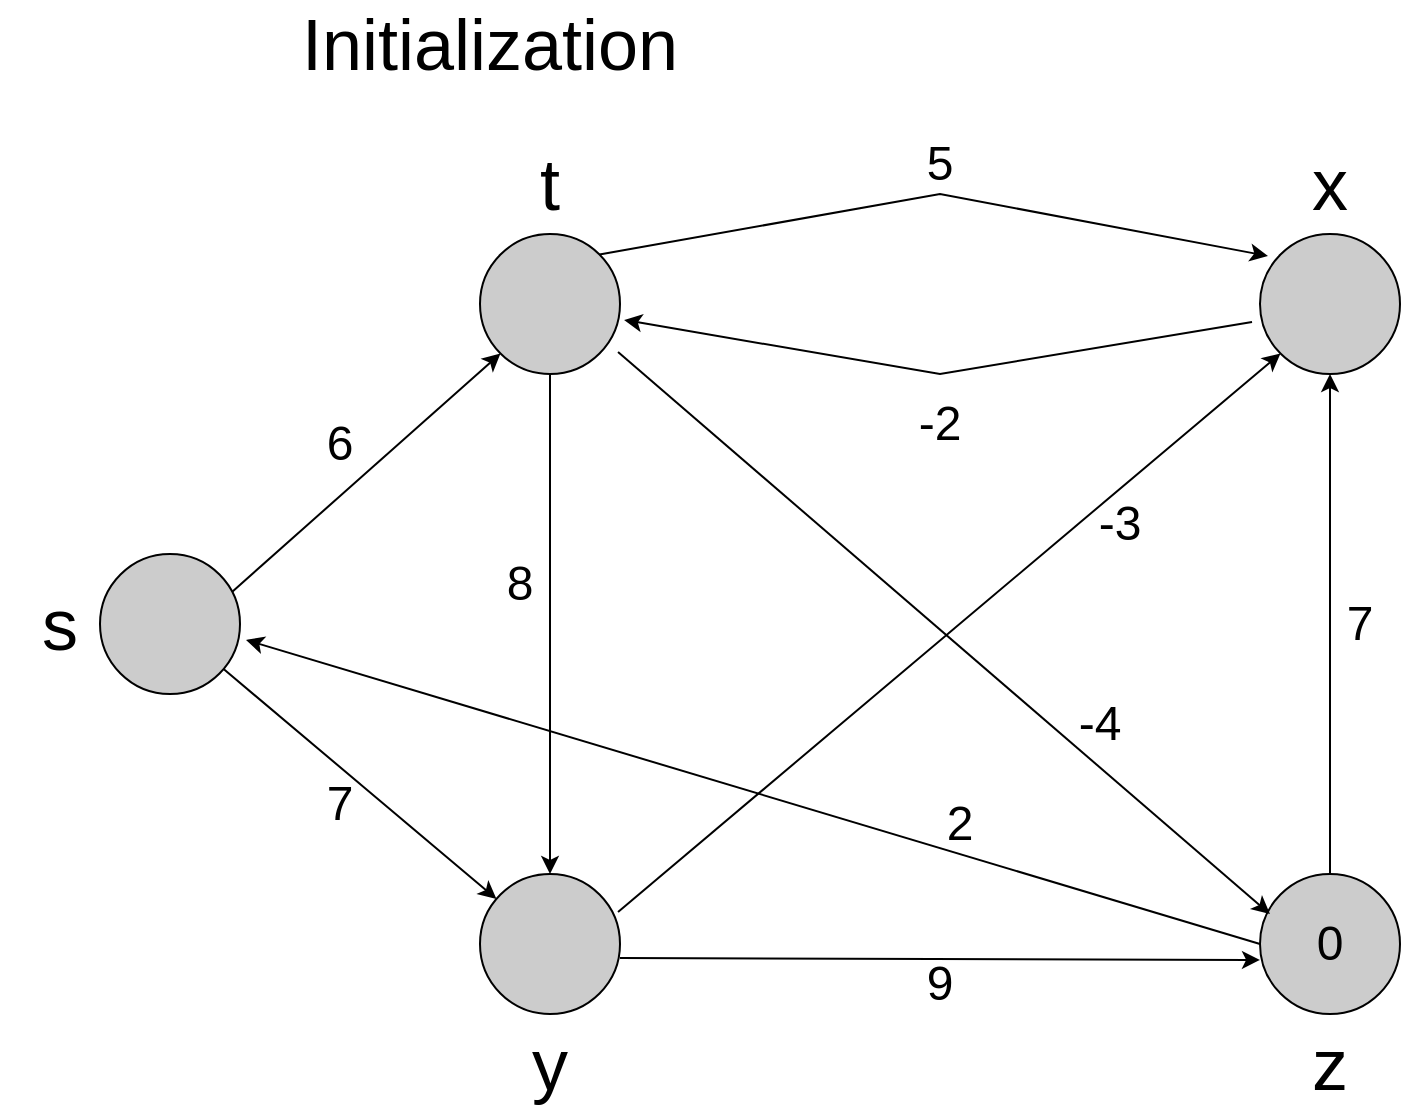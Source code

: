 <mxfile version="22.0.3" type="device">
  <diagram name="Page-1" id="cXSQKKOMePguXqx7XG5u">
    <mxGraphModel dx="1418" dy="820" grid="1" gridSize="10" guides="1" tooltips="1" connect="1" arrows="1" fold="1" page="1" pageScale="1" pageWidth="850" pageHeight="1100" math="0" shadow="0">
      <root>
        <mxCell id="0" />
        <mxCell id="1" parent="0" />
        <mxCell id="VH9nwzgeH6Tg8-Pe4hsY-1" value="" style="ellipse;whiteSpace=wrap;html=1;aspect=fixed;fillColor=#CCCCCC;" vertex="1" parent="1">
          <mxGeometry x="240" y="150" width="70" height="70" as="geometry" />
        </mxCell>
        <mxCell id="VH9nwzgeH6Tg8-Pe4hsY-2" value="" style="ellipse;whiteSpace=wrap;html=1;aspect=fixed;fillColor=#CCCCCC;" vertex="1" parent="1">
          <mxGeometry x="50" y="310" width="70" height="70" as="geometry" />
        </mxCell>
        <mxCell id="VH9nwzgeH6Tg8-Pe4hsY-3" value="" style="ellipse;whiteSpace=wrap;html=1;aspect=fixed;fillColor=#CCCCCC;" vertex="1" parent="1">
          <mxGeometry x="630" y="150" width="70" height="70" as="geometry" />
        </mxCell>
        <mxCell id="VH9nwzgeH6Tg8-Pe4hsY-4" value="" style="ellipse;whiteSpace=wrap;html=1;aspect=fixed;fillColor=#CCCCCC;" vertex="1" parent="1">
          <mxGeometry x="630" y="470" width="70" height="70" as="geometry" />
        </mxCell>
        <mxCell id="VH9nwzgeH6Tg8-Pe4hsY-5" value="" style="ellipse;whiteSpace=wrap;html=1;aspect=fixed;fillColor=#CCCCCC;" vertex="1" parent="1">
          <mxGeometry x="240" y="470" width="70" height="70" as="geometry" />
        </mxCell>
        <mxCell id="VH9nwzgeH6Tg8-Pe4hsY-6" value="" style="endArrow=classic;html=1;rounded=0;exitX=0.943;exitY=0.271;exitDx=0;exitDy=0;exitPerimeter=0;entryX=0;entryY=1;entryDx=0;entryDy=0;" edge="1" parent="1" source="VH9nwzgeH6Tg8-Pe4hsY-2" target="VH9nwzgeH6Tg8-Pe4hsY-1">
          <mxGeometry width="50" height="50" relative="1" as="geometry">
            <mxPoint x="150" y="300" as="sourcePoint" />
            <mxPoint x="200" y="250" as="targetPoint" />
          </mxGeometry>
        </mxCell>
        <mxCell id="VH9nwzgeH6Tg8-Pe4hsY-7" value="" style="endArrow=classic;html=1;rounded=0;" edge="1" parent="1" source="VH9nwzgeH6Tg8-Pe4hsY-2" target="VH9nwzgeH6Tg8-Pe4hsY-5">
          <mxGeometry width="50" height="50" relative="1" as="geometry">
            <mxPoint x="130" y="460" as="sourcePoint" />
            <mxPoint x="180" y="410" as="targetPoint" />
          </mxGeometry>
        </mxCell>
        <mxCell id="VH9nwzgeH6Tg8-Pe4hsY-8" value="" style="endArrow=classic;html=1;rounded=0;exitX=0.5;exitY=1;exitDx=0;exitDy=0;entryX=0.5;entryY=0;entryDx=0;entryDy=0;" edge="1" parent="1" source="VH9nwzgeH6Tg8-Pe4hsY-1" target="VH9nwzgeH6Tg8-Pe4hsY-5">
          <mxGeometry width="50" height="50" relative="1" as="geometry">
            <mxPoint x="320" y="350" as="sourcePoint" />
            <mxPoint x="310" y="430" as="targetPoint" />
          </mxGeometry>
        </mxCell>
        <mxCell id="VH9nwzgeH6Tg8-Pe4hsY-9" value="" style="endArrow=classic;html=1;rounded=0;exitX=0.986;exitY=0.843;exitDx=0;exitDy=0;exitPerimeter=0;entryX=0.071;entryY=0.286;entryDx=0;entryDy=0;entryPerimeter=0;" edge="1" parent="1" source="VH9nwzgeH6Tg8-Pe4hsY-1" target="VH9nwzgeH6Tg8-Pe4hsY-4">
          <mxGeometry width="50" height="50" relative="1" as="geometry">
            <mxPoint x="390" y="310" as="sourcePoint" />
            <mxPoint x="440" y="260" as="targetPoint" />
          </mxGeometry>
        </mxCell>
        <mxCell id="VH9nwzgeH6Tg8-Pe4hsY-10" value="" style="endArrow=classic;html=1;rounded=0;exitX=0.986;exitY=0.271;exitDx=0;exitDy=0;exitPerimeter=0;entryX=0;entryY=1;entryDx=0;entryDy=0;" edge="1" parent="1" source="VH9nwzgeH6Tg8-Pe4hsY-5" target="VH9nwzgeH6Tg8-Pe4hsY-3">
          <mxGeometry width="50" height="50" relative="1" as="geometry">
            <mxPoint x="350" y="440" as="sourcePoint" />
            <mxPoint x="400" y="390" as="targetPoint" />
          </mxGeometry>
        </mxCell>
        <mxCell id="VH9nwzgeH6Tg8-Pe4hsY-11" value="" style="endArrow=classic;html=1;rounded=0;exitX=1;exitY=0.6;exitDx=0;exitDy=0;exitPerimeter=0;entryX=0;entryY=0.614;entryDx=0;entryDy=0;entryPerimeter=0;" edge="1" parent="1" source="VH9nwzgeH6Tg8-Pe4hsY-5" target="VH9nwzgeH6Tg8-Pe4hsY-4">
          <mxGeometry width="50" height="50" relative="1" as="geometry">
            <mxPoint x="410" y="520" as="sourcePoint" />
            <mxPoint x="460" y="470" as="targetPoint" />
          </mxGeometry>
        </mxCell>
        <mxCell id="VH9nwzgeH6Tg8-Pe4hsY-12" value="" style="endArrow=classic;html=1;rounded=0;exitX=0.5;exitY=0;exitDx=0;exitDy=0;entryX=0.5;entryY=1;entryDx=0;entryDy=0;" edge="1" parent="1" source="VH9nwzgeH6Tg8-Pe4hsY-4" target="VH9nwzgeH6Tg8-Pe4hsY-3">
          <mxGeometry width="50" height="50" relative="1" as="geometry">
            <mxPoint x="720" y="380" as="sourcePoint" />
            <mxPoint x="770" y="330" as="targetPoint" />
          </mxGeometry>
        </mxCell>
        <mxCell id="VH9nwzgeH6Tg8-Pe4hsY-14" value="" style="endArrow=classic;html=1;rounded=0;exitX=1;exitY=0;exitDx=0;exitDy=0;entryX=0.057;entryY=0.157;entryDx=0;entryDy=0;entryPerimeter=0;" edge="1" parent="1" source="VH9nwzgeH6Tg8-Pe4hsY-1" target="VH9nwzgeH6Tg8-Pe4hsY-3">
          <mxGeometry width="50" height="50" relative="1" as="geometry">
            <mxPoint x="420" y="160" as="sourcePoint" />
            <mxPoint x="630" y="150" as="targetPoint" />
            <Array as="points">
              <mxPoint x="470" y="130" />
            </Array>
          </mxGeometry>
        </mxCell>
        <mxCell id="VH9nwzgeH6Tg8-Pe4hsY-15" value="" style="endArrow=classic;html=1;rounded=0;exitX=-0.057;exitY=0.629;exitDx=0;exitDy=0;exitPerimeter=0;entryX=1.029;entryY=0.614;entryDx=0;entryDy=0;entryPerimeter=0;" edge="1" parent="1" source="VH9nwzgeH6Tg8-Pe4hsY-3" target="VH9nwzgeH6Tg8-Pe4hsY-1">
          <mxGeometry width="50" height="50" relative="1" as="geometry">
            <mxPoint x="480" y="240" as="sourcePoint" />
            <mxPoint x="530" y="190" as="targetPoint" />
            <Array as="points">
              <mxPoint x="470" y="220" />
            </Array>
          </mxGeometry>
        </mxCell>
        <mxCell id="VH9nwzgeH6Tg8-Pe4hsY-16" value="" style="endArrow=classic;html=1;rounded=0;exitX=0;exitY=0.5;exitDx=0;exitDy=0;entryX=1.043;entryY=0.614;entryDx=0;entryDy=0;entryPerimeter=0;" edge="1" parent="1" source="VH9nwzgeH6Tg8-Pe4hsY-4" target="VH9nwzgeH6Tg8-Pe4hsY-2">
          <mxGeometry width="50" height="50" relative="1" as="geometry">
            <mxPoint x="470" y="470" as="sourcePoint" />
            <mxPoint x="520" y="420" as="targetPoint" />
          </mxGeometry>
        </mxCell>
        <mxCell id="VH9nwzgeH6Tg8-Pe4hsY-17" value="&lt;font style=&quot;font-size: 36px;&quot;&gt;t&lt;/font&gt;" style="text;html=1;strokeColor=none;fillColor=none;align=center;verticalAlign=middle;whiteSpace=wrap;rounded=0;" vertex="1" parent="1">
          <mxGeometry x="245" y="110" width="60" height="30" as="geometry" />
        </mxCell>
        <mxCell id="VH9nwzgeH6Tg8-Pe4hsY-18" value="&lt;font style=&quot;font-size: 36px;&quot;&gt;x&lt;/font&gt;" style="text;html=1;strokeColor=none;fillColor=none;align=center;verticalAlign=middle;whiteSpace=wrap;rounded=0;" vertex="1" parent="1">
          <mxGeometry x="635" y="110" width="60" height="30" as="geometry" />
        </mxCell>
        <mxCell id="VH9nwzgeH6Tg8-Pe4hsY-19" value="&lt;font style=&quot;font-size: 36px;&quot;&gt;s&lt;/font&gt;" style="text;html=1;strokeColor=none;fillColor=none;align=center;verticalAlign=middle;whiteSpace=wrap;rounded=0;" vertex="1" parent="1">
          <mxGeometry y="330" width="60" height="30" as="geometry" />
        </mxCell>
        <mxCell id="VH9nwzgeH6Tg8-Pe4hsY-20" value="&lt;font style=&quot;font-size: 36px;&quot;&gt;y&lt;/font&gt;" style="text;html=1;strokeColor=none;fillColor=none;align=center;verticalAlign=middle;whiteSpace=wrap;rounded=0;" vertex="1" parent="1">
          <mxGeometry x="245" y="550" width="60" height="30" as="geometry" />
        </mxCell>
        <mxCell id="VH9nwzgeH6Tg8-Pe4hsY-21" value="&lt;font style=&quot;font-size: 36px;&quot;&gt;z&lt;/font&gt;" style="text;html=1;strokeColor=none;fillColor=none;align=center;verticalAlign=middle;whiteSpace=wrap;rounded=0;" vertex="1" parent="1">
          <mxGeometry x="635" y="550" width="60" height="30" as="geometry" />
        </mxCell>
        <mxCell id="VH9nwzgeH6Tg8-Pe4hsY-22" value="&lt;font style=&quot;font-size: 24px;&quot;&gt;5&lt;/font&gt;" style="text;html=1;strokeColor=none;fillColor=none;align=center;verticalAlign=middle;whiteSpace=wrap;rounded=0;" vertex="1" parent="1">
          <mxGeometry x="440" y="100" width="60" height="30" as="geometry" />
        </mxCell>
        <mxCell id="VH9nwzgeH6Tg8-Pe4hsY-23" value="&lt;font style=&quot;font-size: 24px;&quot;&gt;-2&lt;/font&gt;" style="text;html=1;strokeColor=none;fillColor=none;align=center;verticalAlign=middle;whiteSpace=wrap;rounded=0;" vertex="1" parent="1">
          <mxGeometry x="440" y="230" width="60" height="30" as="geometry" />
        </mxCell>
        <mxCell id="VH9nwzgeH6Tg8-Pe4hsY-24" value="&lt;font style=&quot;font-size: 24px;&quot;&gt;6&lt;/font&gt;" style="text;html=1;strokeColor=none;fillColor=none;align=center;verticalAlign=middle;whiteSpace=wrap;rounded=0;" vertex="1" parent="1">
          <mxGeometry x="140" y="240" width="60" height="30" as="geometry" />
        </mxCell>
        <mxCell id="VH9nwzgeH6Tg8-Pe4hsY-25" value="&lt;font style=&quot;font-size: 24px;&quot;&gt;-3&lt;/font&gt;" style="text;html=1;strokeColor=none;fillColor=none;align=center;verticalAlign=middle;whiteSpace=wrap;rounded=0;" vertex="1" parent="1">
          <mxGeometry x="530" y="280" width="60" height="30" as="geometry" />
        </mxCell>
        <mxCell id="VH9nwzgeH6Tg8-Pe4hsY-26" value="&lt;font style=&quot;font-size: 24px;&quot;&gt;2&lt;/font&gt;" style="text;html=1;strokeColor=none;fillColor=none;align=center;verticalAlign=middle;whiteSpace=wrap;rounded=0;" vertex="1" parent="1">
          <mxGeometry x="450" y="430" width="60" height="30" as="geometry" />
        </mxCell>
        <mxCell id="VH9nwzgeH6Tg8-Pe4hsY-27" value="&lt;font style=&quot;font-size: 24px;&quot;&gt;9&lt;/font&gt;" style="text;html=1;strokeColor=none;fillColor=none;align=center;verticalAlign=middle;whiteSpace=wrap;rounded=0;" vertex="1" parent="1">
          <mxGeometry x="440" y="510" width="60" height="30" as="geometry" />
        </mxCell>
        <mxCell id="VH9nwzgeH6Tg8-Pe4hsY-28" value="&lt;font style=&quot;font-size: 24px;&quot;&gt;7&lt;/font&gt;" style="text;html=1;strokeColor=none;fillColor=none;align=center;verticalAlign=middle;whiteSpace=wrap;rounded=0;" vertex="1" parent="1">
          <mxGeometry x="140" y="420" width="60" height="30" as="geometry" />
        </mxCell>
        <mxCell id="VH9nwzgeH6Tg8-Pe4hsY-29" value="&lt;font style=&quot;font-size: 24px;&quot;&gt;8&lt;/font&gt;" style="text;html=1;strokeColor=none;fillColor=none;align=center;verticalAlign=middle;whiteSpace=wrap;rounded=0;" vertex="1" parent="1">
          <mxGeometry x="230" y="310" width="60" height="30" as="geometry" />
        </mxCell>
        <mxCell id="VH9nwzgeH6Tg8-Pe4hsY-30" value="&lt;font style=&quot;font-size: 24px;&quot;&gt;-4&lt;/font&gt;" style="text;html=1;strokeColor=none;fillColor=none;align=center;verticalAlign=middle;whiteSpace=wrap;rounded=0;" vertex="1" parent="1">
          <mxGeometry x="520" y="380" width="60" height="30" as="geometry" />
        </mxCell>
        <mxCell id="VH9nwzgeH6Tg8-Pe4hsY-31" value="&lt;font style=&quot;font-size: 24px;&quot;&gt;7&lt;/font&gt;" style="text;html=1;strokeColor=none;fillColor=none;align=center;verticalAlign=middle;whiteSpace=wrap;rounded=0;" vertex="1" parent="1">
          <mxGeometry x="650" y="330" width="60" height="30" as="geometry" />
        </mxCell>
        <mxCell id="VH9nwzgeH6Tg8-Pe4hsY-32" value="&lt;font style=&quot;font-size: 36px;&quot;&gt;Initialization&lt;/font&gt;" style="text;html=1;strokeColor=none;fillColor=none;align=center;verticalAlign=middle;whiteSpace=wrap;rounded=0;" vertex="1" parent="1">
          <mxGeometry x="90" y="40" width="310" height="30" as="geometry" />
        </mxCell>
        <mxCell id="VH9nwzgeH6Tg8-Pe4hsY-33" value="&lt;font style=&quot;font-size: 24px;&quot;&gt;0&lt;/font&gt;" style="text;html=1;strokeColor=none;fillColor=none;align=center;verticalAlign=middle;whiteSpace=wrap;rounded=0;" vertex="1" parent="1">
          <mxGeometry x="635" y="490" width="60" height="30" as="geometry" />
        </mxCell>
      </root>
    </mxGraphModel>
  </diagram>
</mxfile>
